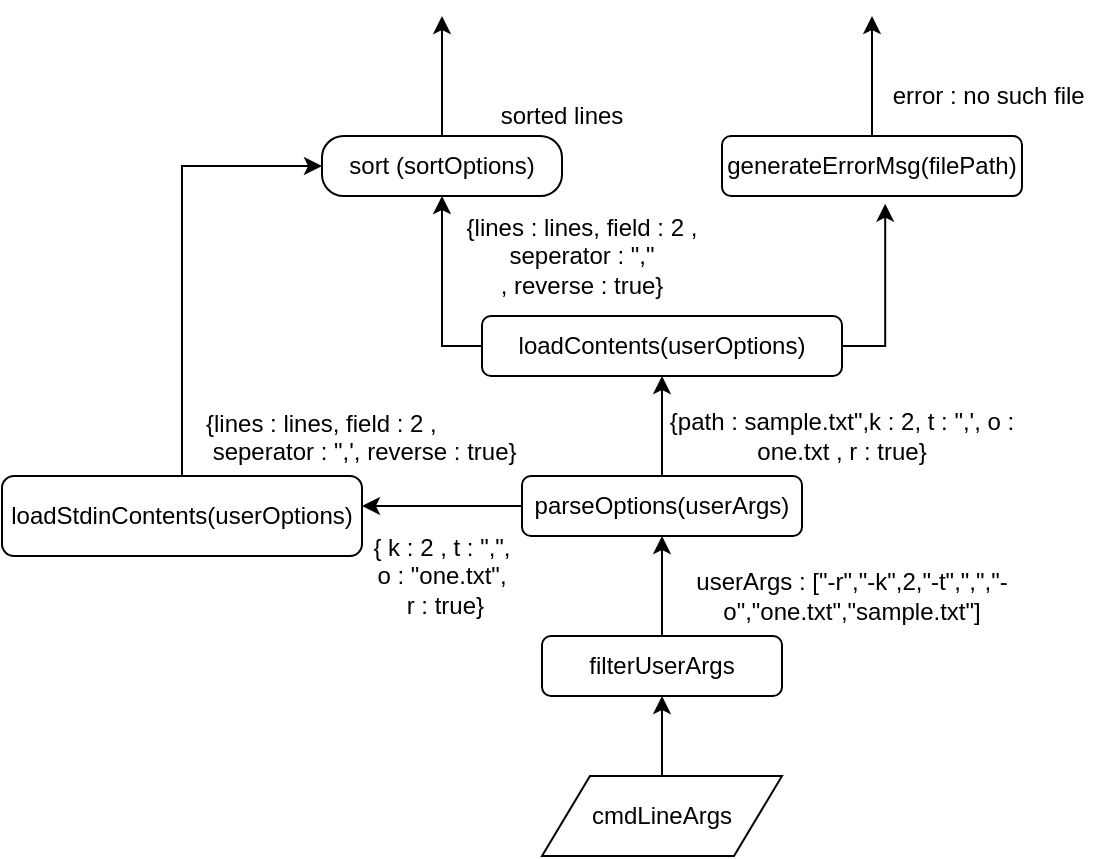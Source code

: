 <mxfile version="12.4.3" type="device" pages="1"><diagram id="rJa5nZLaezBO6RvmqMWY" name="Page-1"><mxGraphModel dx="818" dy="411" grid="1" gridSize="10" guides="1" tooltips="1" connect="1" arrows="1" fold="1" page="1" pageScale="1" pageWidth="827" pageHeight="1169" math="0" shadow="0"><root><mxCell id="0"/><mxCell id="1" parent="0"/><mxCell id="ix3uJLAQ0tKuXOB-iq5m-139" value="" style="edgeStyle=orthogonalEdgeStyle;rounded=0;orthogonalLoop=1;jettySize=auto;html=1;" edge="1" parent="1" source="ix3uJLAQ0tKuXOB-iq5m-99"><mxGeometry relative="1" as="geometry"><mxPoint x="630" y="190" as="targetPoint"/></mxGeometry></mxCell><mxCell id="ix3uJLAQ0tKuXOB-iq5m-99" value="sort (sortOptions)" style="rounded=1;whiteSpace=wrap;html=1;arcSize=36;" vertex="1" parent="1"><mxGeometry x="570" y="250" width="120" height="30" as="geometry"/></mxCell><mxCell id="ix3uJLAQ0tKuXOB-iq5m-100" value="sorted lines" style="text;html=1;strokeColor=none;fillColor=none;align=center;verticalAlign=middle;whiteSpace=wrap;rounded=0;" vertex="1" parent="1"><mxGeometry x="650" y="230" width="80" height="20" as="geometry"/></mxCell><mxCell id="ix3uJLAQ0tKuXOB-iq5m-101" value="{lines : lines, field : 2 , seperator : &quot;,&quot;&lt;br&gt;, reverse : true}" style="text;html=1;strokeColor=none;fillColor=none;align=center;verticalAlign=middle;whiteSpace=wrap;rounded=0;" vertex="1" parent="1"><mxGeometry x="630" y="300" width="140" height="20" as="geometry"/></mxCell><mxCell id="ix3uJLAQ0tKuXOB-iq5m-102" value="" style="edgeStyle=orthogonalEdgeStyle;rounded=0;orthogonalLoop=1;jettySize=auto;html=1;" edge="1" source="ix3uJLAQ0tKuXOB-iq5m-104" parent="1"><mxGeometry relative="1" as="geometry"><mxPoint x="630" y="280" as="targetPoint"/></mxGeometry></mxCell><mxCell id="ix3uJLAQ0tKuXOB-iq5m-103" value="" style="edgeStyle=orthogonalEdgeStyle;rounded=0;orthogonalLoop=1;jettySize=auto;html=1;entryX=0.544;entryY=1.128;entryDx=0;entryDy=0;entryPerimeter=0;" edge="1" source="ix3uJLAQ0tKuXOB-iq5m-104" target="ix3uJLAQ0tKuXOB-iq5m-105" parent="1"><mxGeometry relative="1" as="geometry"><mxPoint x="850" y="355" as="targetPoint"/><Array as="points"><mxPoint x="852" y="355"/></Array></mxGeometry></mxCell><mxCell id="ix3uJLAQ0tKuXOB-iq5m-104" value="loadContents(userOptions)" style="rounded=1;whiteSpace=wrap;html=1;" vertex="1" parent="1"><mxGeometry x="650" y="340" width="180" height="30" as="geometry"/></mxCell><mxCell id="ix3uJLAQ0tKuXOB-iq5m-121" value="" style="edgeStyle=orthogonalEdgeStyle;rounded=0;orthogonalLoop=1;jettySize=auto;html=1;" edge="1" parent="1" source="ix3uJLAQ0tKuXOB-iq5m-105"><mxGeometry relative="1" as="geometry"><mxPoint x="845" y="190" as="targetPoint"/></mxGeometry></mxCell><mxCell id="ix3uJLAQ0tKuXOB-iq5m-105" value="generateErrorMsg(filePath)" style="rounded=1;whiteSpace=wrap;html=1;" vertex="1" parent="1"><mxGeometry x="770" y="250" width="150" height="30" as="geometry"/></mxCell><mxCell id="ix3uJLAQ0tKuXOB-iq5m-106" value="error : no such file&amp;nbsp;" style="text;html=1;strokeColor=none;fillColor=none;align=center;verticalAlign=middle;whiteSpace=wrap;rounded=0;" vertex="1" parent="1"><mxGeometry x="850" y="220" width="110" height="20" as="geometry"/></mxCell><mxCell id="ix3uJLAQ0tKuXOB-iq5m-107" value="" style="edgeStyle=orthogonalEdgeStyle;rounded=0;orthogonalLoop=1;jettySize=auto;html=1;" edge="1" source="ix3uJLAQ0tKuXOB-iq5m-109" target="ix3uJLAQ0tKuXOB-iq5m-104" parent="1"><mxGeometry relative="1" as="geometry"/></mxCell><mxCell id="ix3uJLAQ0tKuXOB-iq5m-108" value="" style="edgeStyle=orthogonalEdgeStyle;rounded=0;orthogonalLoop=1;jettySize=auto;html=1;" edge="1" source="ix3uJLAQ0tKuXOB-iq5m-109" parent="1"><mxGeometry relative="1" as="geometry"><mxPoint x="590" y="435" as="targetPoint"/></mxGeometry></mxCell><mxCell id="ix3uJLAQ0tKuXOB-iq5m-109" value="parseOptions(userArgs)" style="rounded=1;whiteSpace=wrap;html=1;" vertex="1" parent="1"><mxGeometry x="670" y="420" width="140" height="30" as="geometry"/></mxCell><mxCell id="ix3uJLAQ0tKuXOB-iq5m-110" value="{path : sample.txt&quot;,k : 2, t : &quot;,', o : one.txt , r : true}" style="text;html=1;strokeColor=none;fillColor=none;align=center;verticalAlign=middle;whiteSpace=wrap;rounded=0;" vertex="1" parent="1"><mxGeometry x="730" y="390" width="200" height="20" as="geometry"/></mxCell><mxCell id="ix3uJLAQ0tKuXOB-iq5m-111" value="" style="edgeStyle=orthogonalEdgeStyle;rounded=0;orthogonalLoop=1;jettySize=auto;html=1;" edge="1" source="ix3uJLAQ0tKuXOB-iq5m-112" target="ix3uJLAQ0tKuXOB-iq5m-109" parent="1"><mxGeometry relative="1" as="geometry"/></mxCell><mxCell id="ix3uJLAQ0tKuXOB-iq5m-112" value="filterUserArgs" style="rounded=1;whiteSpace=wrap;html=1;" vertex="1" parent="1"><mxGeometry x="680" y="500" width="120" height="30" as="geometry"/></mxCell><mxCell id="ix3uJLAQ0tKuXOB-iq5m-113" value="userArgs : [&quot;-r&quot;,&quot;-k&quot;,2,&quot;-t&quot;,&quot;,&quot;,&quot;-o&quot;,&quot;one.txt&quot;,&quot;sample.txt&quot;]" style="text;html=1;strokeColor=none;fillColor=none;align=center;verticalAlign=middle;whiteSpace=wrap;rounded=0;" vertex="1" parent="1"><mxGeometry x="750" y="470" width="170" height="20" as="geometry"/></mxCell><mxCell id="ix3uJLAQ0tKuXOB-iq5m-114" value="" style="edgeStyle=orthogonalEdgeStyle;rounded=0;orthogonalLoop=1;jettySize=auto;html=1;" edge="1" source="ix3uJLAQ0tKuXOB-iq5m-115" parent="1"><mxGeometry relative="1" as="geometry"><mxPoint x="740" y="530" as="targetPoint"/></mxGeometry></mxCell><mxCell id="ix3uJLAQ0tKuXOB-iq5m-115" value="cmdLineArgs" style="shape=parallelogram;perimeter=parallelogramPerimeter;whiteSpace=wrap;html=1;" vertex="1" parent="1"><mxGeometry x="680" y="570" width="120" height="40" as="geometry"/></mxCell><mxCell id="ix3uJLAQ0tKuXOB-iq5m-116" value="" style="edgeStyle=orthogonalEdgeStyle;rounded=0;orthogonalLoop=1;jettySize=auto;html=1;entryX=0;entryY=0.5;entryDx=0;entryDy=0;" edge="1" source="ix3uJLAQ0tKuXOB-iq5m-117" target="ix3uJLAQ0tKuXOB-iq5m-99" parent="1"><mxGeometry relative="1" as="geometry"><mxPoint x="500" y="340" as="targetPoint"/><Array as="points"><mxPoint x="500" y="265"/></Array></mxGeometry></mxCell><mxCell id="ix3uJLAQ0tKuXOB-iq5m-117" value="loadStdinContents(userOptions)" style="rounded=1;whiteSpace=wrap;html=1;" vertex="1" parent="1"><mxGeometry x="410" y="420" width="180" height="40" as="geometry"/></mxCell><mxCell id="ix3uJLAQ0tKuXOB-iq5m-118" value="{ k : 2 , t : &quot;,&quot;, o : &quot;one.txt&quot;,&lt;br&gt;&amp;nbsp;r : true}" style="text;html=1;strokeColor=none;fillColor=none;align=center;verticalAlign=middle;whiteSpace=wrap;rounded=0;" vertex="1" parent="1"><mxGeometry x="590" y="460" width="80" height="20" as="geometry"/></mxCell><mxCell id="ix3uJLAQ0tKuXOB-iq5m-133" value="&lt;span style=&quot;color: rgba(0 , 0 , 0 , 0) ; font-family: monospace ; font-size: 0px&quot;&gt;%3CmxGraphModel%3E%3Croot%3E%3CmxCell%20id%3D%220%22%2F%3E%3CmxCell%20id%3D%221%22%20parent%3D%220%22%2F%3E%3CmxCell%20id%3D%222%22%20value%3D%22%7Blines%20%3A%20lines%2C%20field%20%3A%202%20%2C%20seperator%20%3A%20%26quot%3B%2C'%7D%22%20style%3D%22text%3Bhtml%3D1%3BstrokeColor%3Dnone%3BfillColor%3Dnone%3Balign%3Dcenter%3BverticalAlign%3Dmiddle%3BwhiteSpace%3Dwrap%3Brounded%3D0%3B%22%20vertex%3D%221%22%20parent%3D%221%22%3E%3CmxGeometry%20x%3D%22630%22%20y%3D%22300%22%20width%3D%22140%22%20height%3D%2220%22%20as%3D%22geometry%22%2F%3E%3C%2FmxCell%3E%3C%2Froot%3E%3C%2FmxGraphModel%3E&lt;/span&gt;&lt;span style=&quot;color: rgba(0 , 0 , 0 , 0) ; font-family: monospace ; font-size: 0px&quot;&gt;%3CmxGraphModel%3E%3Croot%3E%3CmxCell%20id%3D%220%22%2F%3E%3CmxCell%20id%3D%221%22%20parent%3D%220%22%2F%3E%3CmxCell%20id%3D%222%22%20value%3D%22%7Blines%20%3A%20lines%2C%20field%20%3A%202%20%2C%20seperator%20%3A%20%26quot%3B%2C'%7D%22%20style%3D%22text%3Bhtml%3D1%3BstrokeColor%3Dnone%3BfillColor%3Dnone%3Balign%3Dcenter%3BverticalAlign%3Dmiddle%3BwhiteSpace%3Dwrap%3Brounded%3D0%3B%22%20vertex%3D%221%22%20parent%3D%221%22%3E%3CmxGeometry%20x%3D%22630%22%20y%3D%22300%22%20width%3D%22140%22%20height%3D%2220%22%20as%3D%22geometry%22%2F%3E%3C%2FmxCell%3E%3C%2Froot%3E%3C%2FmxGraphModel%3E&lt;/span&gt;" style="text;html=1;align=center;verticalAlign=middle;resizable=0;points=[];;autosize=1;" vertex="1" parent="1"><mxGeometry x="536" y="401" width="20" height="20" as="geometry"/></mxCell><mxCell id="ix3uJLAQ0tKuXOB-iq5m-134" value="{lines : lines, field : 2 ,&lt;br&gt;&amp;nbsp;seperator : &quot;,', reverse : true}" style="text;html=1;" vertex="1" parent="1"><mxGeometry x="510" y="380" width="130" height="30" as="geometry"/></mxCell></root></mxGraphModel></diagram></mxfile>